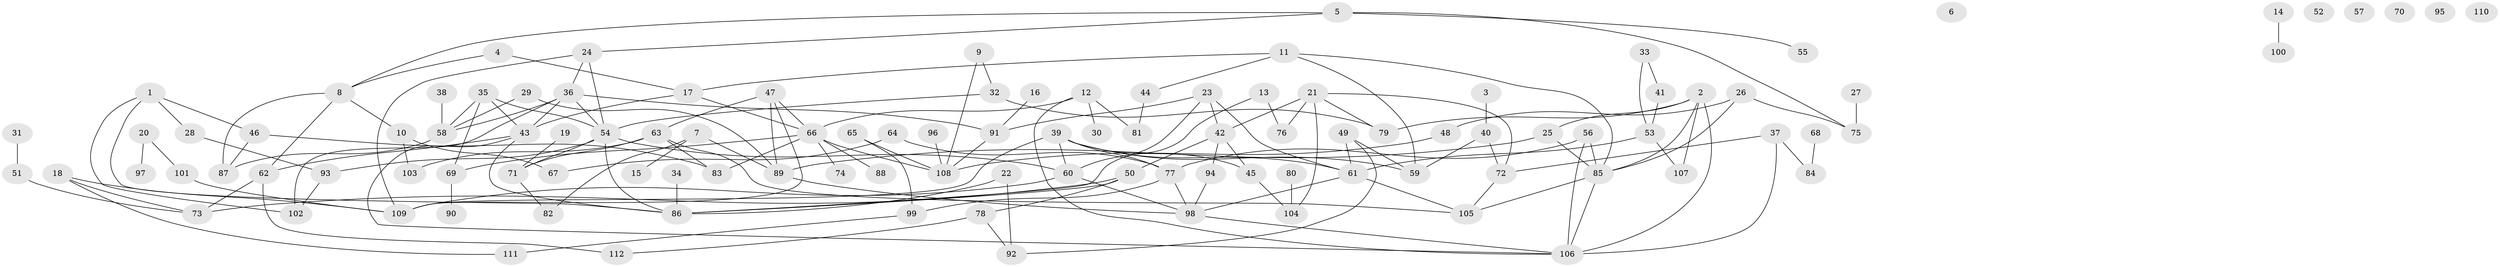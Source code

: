 // Generated by graph-tools (version 1.1) at 2025/40/03/09/25 04:40:00]
// undirected, 112 vertices, 167 edges
graph export_dot {
graph [start="1"]
  node [color=gray90,style=filled];
  1;
  2;
  3;
  4;
  5;
  6;
  7;
  8;
  9;
  10;
  11;
  12;
  13;
  14;
  15;
  16;
  17;
  18;
  19;
  20;
  21;
  22;
  23;
  24;
  25;
  26;
  27;
  28;
  29;
  30;
  31;
  32;
  33;
  34;
  35;
  36;
  37;
  38;
  39;
  40;
  41;
  42;
  43;
  44;
  45;
  46;
  47;
  48;
  49;
  50;
  51;
  52;
  53;
  54;
  55;
  56;
  57;
  58;
  59;
  60;
  61;
  62;
  63;
  64;
  65;
  66;
  67;
  68;
  69;
  70;
  71;
  72;
  73;
  74;
  75;
  76;
  77;
  78;
  79;
  80;
  81;
  82;
  83;
  84;
  85;
  86;
  87;
  88;
  89;
  90;
  91;
  92;
  93;
  94;
  95;
  96;
  97;
  98;
  99;
  100;
  101;
  102;
  103;
  104;
  105;
  106;
  107;
  108;
  109;
  110;
  111;
  112;
  1 -- 28;
  1 -- 46;
  1 -- 86;
  1 -- 102;
  2 -- 25;
  2 -- 79;
  2 -- 85;
  2 -- 106;
  2 -- 107;
  3 -- 40;
  4 -- 8;
  4 -- 17;
  5 -- 8;
  5 -- 24;
  5 -- 55;
  5 -- 75;
  7 -- 15;
  7 -- 82;
  7 -- 89;
  8 -- 10;
  8 -- 62;
  8 -- 87;
  9 -- 32;
  9 -- 108;
  10 -- 67;
  10 -- 103;
  11 -- 17;
  11 -- 44;
  11 -- 59;
  11 -- 85;
  12 -- 30;
  12 -- 66;
  12 -- 81;
  12 -- 106;
  13 -- 76;
  13 -- 86;
  14 -- 100;
  16 -- 91;
  17 -- 43;
  17 -- 66;
  18 -- 73;
  18 -- 109;
  18 -- 111;
  19 -- 71;
  20 -- 97;
  20 -- 101;
  21 -- 42;
  21 -- 72;
  21 -- 76;
  21 -- 79;
  21 -- 104;
  22 -- 86;
  22 -- 92;
  23 -- 42;
  23 -- 60;
  23 -- 61;
  23 -- 91;
  24 -- 36;
  24 -- 54;
  24 -- 109;
  25 -- 85;
  25 -- 89;
  26 -- 48;
  26 -- 75;
  26 -- 85;
  27 -- 75;
  28 -- 93;
  29 -- 58;
  29 -- 89;
  31 -- 51;
  32 -- 54;
  32 -- 79;
  33 -- 41;
  33 -- 53;
  34 -- 86;
  35 -- 43;
  35 -- 54;
  35 -- 58;
  35 -- 69;
  36 -- 43;
  36 -- 54;
  36 -- 58;
  36 -- 91;
  36 -- 102;
  37 -- 72;
  37 -- 84;
  37 -- 106;
  38 -- 58;
  39 -- 45;
  39 -- 59;
  39 -- 60;
  39 -- 61;
  39 -- 77;
  39 -- 109;
  40 -- 59;
  40 -- 72;
  41 -- 53;
  42 -- 45;
  42 -- 50;
  42 -- 94;
  43 -- 62;
  43 -- 86;
  43 -- 106;
  44 -- 81;
  45 -- 104;
  46 -- 83;
  46 -- 87;
  47 -- 63;
  47 -- 66;
  47 -- 89;
  47 -- 109;
  48 -- 108;
  49 -- 59;
  49 -- 61;
  49 -- 92;
  50 -- 73;
  50 -- 78;
  50 -- 86;
  51 -- 73;
  53 -- 61;
  53 -- 107;
  54 -- 60;
  54 -- 71;
  54 -- 86;
  54 -- 93;
  56 -- 77;
  56 -- 85;
  56 -- 106;
  58 -- 87;
  60 -- 98;
  60 -- 109;
  61 -- 98;
  61 -- 105;
  62 -- 73;
  62 -- 112;
  63 -- 71;
  63 -- 83;
  63 -- 103;
  63 -- 105;
  64 -- 67;
  64 -- 77;
  65 -- 99;
  65 -- 108;
  66 -- 69;
  66 -- 74;
  66 -- 83;
  66 -- 88;
  66 -- 108;
  68 -- 84;
  69 -- 90;
  71 -- 82;
  72 -- 105;
  77 -- 98;
  77 -- 99;
  78 -- 92;
  78 -- 112;
  80 -- 104;
  85 -- 105;
  85 -- 106;
  89 -- 98;
  91 -- 108;
  93 -- 102;
  94 -- 98;
  96 -- 108;
  98 -- 106;
  99 -- 111;
  101 -- 109;
}
